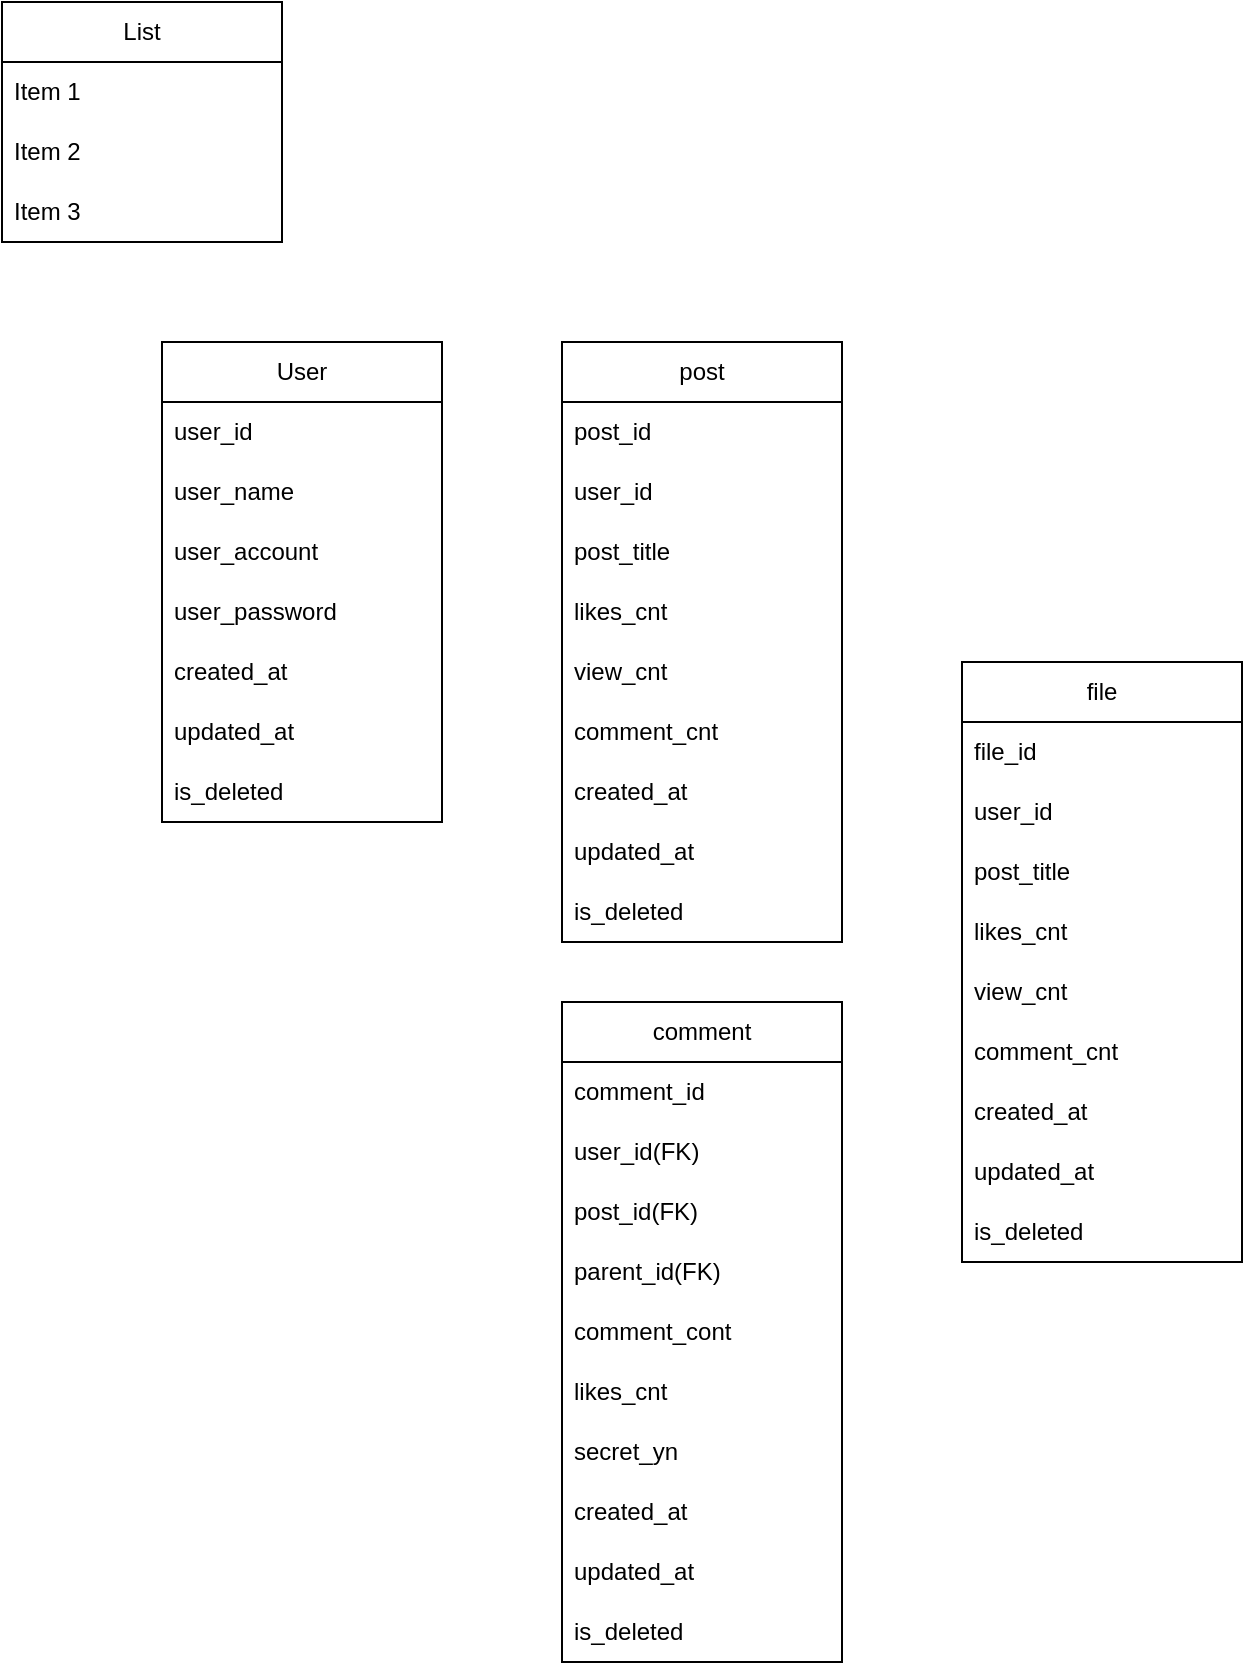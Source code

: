 <mxfile version="27.1.5">
  <diagram name="페이지-1" id="oV876oqFGTkB0m24P0QI">
    <mxGraphModel dx="1425" dy="1863" grid="1" gridSize="10" guides="1" tooltips="1" connect="1" arrows="1" fold="1" page="1" pageScale="1" pageWidth="827" pageHeight="1169" math="0" shadow="0">
      <root>
        <mxCell id="0" />
        <mxCell id="1" parent="0" />
        <mxCell id="vqc1sY70ZHmRKA6yE11s-2" value="User" style="swimlane;fontStyle=0;childLayout=stackLayout;horizontal=1;startSize=30;horizontalStack=0;resizeParent=1;resizeParentMax=0;resizeLast=0;collapsible=1;marginBottom=0;whiteSpace=wrap;html=1;" vertex="1" parent="1">
          <mxGeometry x="160" y="160" width="140" height="240" as="geometry">
            <mxRectangle x="80" y="180" width="70" height="30" as="alternateBounds" />
          </mxGeometry>
        </mxCell>
        <mxCell id="vqc1sY70ZHmRKA6yE11s-3" value="user_id" style="text;strokeColor=none;fillColor=none;align=left;verticalAlign=middle;spacingLeft=4;spacingRight=4;overflow=hidden;points=[[0,0.5],[1,0.5]];portConstraint=eastwest;rotatable=0;whiteSpace=wrap;html=1;" vertex="1" parent="vqc1sY70ZHmRKA6yE11s-2">
          <mxGeometry y="30" width="140" height="30" as="geometry" />
        </mxCell>
        <mxCell id="vqc1sY70ZHmRKA6yE11s-4" value="user_name" style="text;strokeColor=none;fillColor=none;align=left;verticalAlign=middle;spacingLeft=4;spacingRight=4;overflow=hidden;points=[[0,0.5],[1,0.5]];portConstraint=eastwest;rotatable=0;whiteSpace=wrap;html=1;" vertex="1" parent="vqc1sY70ZHmRKA6yE11s-2">
          <mxGeometry y="60" width="140" height="30" as="geometry" />
        </mxCell>
        <mxCell id="vqc1sY70ZHmRKA6yE11s-18" value="user_account" style="text;strokeColor=none;fillColor=none;align=left;verticalAlign=middle;spacingLeft=4;spacingRight=4;overflow=hidden;points=[[0,0.5],[1,0.5]];portConstraint=eastwest;rotatable=0;whiteSpace=wrap;html=1;" vertex="1" parent="vqc1sY70ZHmRKA6yE11s-2">
          <mxGeometry y="90" width="140" height="30" as="geometry" />
        </mxCell>
        <mxCell id="vqc1sY70ZHmRKA6yE11s-19" value="user_password" style="text;strokeColor=none;fillColor=none;align=left;verticalAlign=middle;spacingLeft=4;spacingRight=4;overflow=hidden;points=[[0,0.5],[1,0.5]];portConstraint=eastwest;rotatable=0;whiteSpace=wrap;html=1;" vertex="1" parent="vqc1sY70ZHmRKA6yE11s-2">
          <mxGeometry y="120" width="140" height="30" as="geometry" />
        </mxCell>
        <mxCell id="vqc1sY70ZHmRKA6yE11s-20" value="created_at" style="text;strokeColor=none;fillColor=none;align=left;verticalAlign=middle;spacingLeft=4;spacingRight=4;overflow=hidden;points=[[0,0.5],[1,0.5]];portConstraint=eastwest;rotatable=0;whiteSpace=wrap;html=1;" vertex="1" parent="vqc1sY70ZHmRKA6yE11s-2">
          <mxGeometry y="150" width="140" height="30" as="geometry" />
        </mxCell>
        <mxCell id="vqc1sY70ZHmRKA6yE11s-21" value="updated_at" style="text;strokeColor=none;fillColor=none;align=left;verticalAlign=middle;spacingLeft=4;spacingRight=4;overflow=hidden;points=[[0,0.5],[1,0.5]];portConstraint=eastwest;rotatable=0;whiteSpace=wrap;html=1;" vertex="1" parent="vqc1sY70ZHmRKA6yE11s-2">
          <mxGeometry y="180" width="140" height="30" as="geometry" />
        </mxCell>
        <mxCell id="vqc1sY70ZHmRKA6yE11s-22" value="is_deleted" style="text;strokeColor=none;fillColor=none;align=left;verticalAlign=middle;spacingLeft=4;spacingRight=4;overflow=hidden;points=[[0,0.5],[1,0.5]];portConstraint=eastwest;rotatable=0;whiteSpace=wrap;html=1;" vertex="1" parent="vqc1sY70ZHmRKA6yE11s-2">
          <mxGeometry y="210" width="140" height="30" as="geometry" />
        </mxCell>
        <mxCell id="vqc1sY70ZHmRKA6yE11s-6" value="List" style="swimlane;fontStyle=0;childLayout=stackLayout;horizontal=1;startSize=30;horizontalStack=0;resizeParent=1;resizeParentMax=0;resizeLast=0;collapsible=1;marginBottom=0;whiteSpace=wrap;html=1;" vertex="1" parent="1">
          <mxGeometry x="80" y="-10" width="140" height="120" as="geometry" />
        </mxCell>
        <mxCell id="vqc1sY70ZHmRKA6yE11s-7" value="Item 1" style="text;strokeColor=none;fillColor=none;align=left;verticalAlign=middle;spacingLeft=4;spacingRight=4;overflow=hidden;points=[[0,0.5],[1,0.5]];portConstraint=eastwest;rotatable=0;whiteSpace=wrap;html=1;" vertex="1" parent="vqc1sY70ZHmRKA6yE11s-6">
          <mxGeometry y="30" width="140" height="30" as="geometry" />
        </mxCell>
        <mxCell id="vqc1sY70ZHmRKA6yE11s-8" value="Item 2" style="text;strokeColor=none;fillColor=none;align=left;verticalAlign=middle;spacingLeft=4;spacingRight=4;overflow=hidden;points=[[0,0.5],[1,0.5]];portConstraint=eastwest;rotatable=0;whiteSpace=wrap;html=1;" vertex="1" parent="vqc1sY70ZHmRKA6yE11s-6">
          <mxGeometry y="60" width="140" height="30" as="geometry" />
        </mxCell>
        <mxCell id="vqc1sY70ZHmRKA6yE11s-9" value="Item 3" style="text;strokeColor=none;fillColor=none;align=left;verticalAlign=middle;spacingLeft=4;spacingRight=4;overflow=hidden;points=[[0,0.5],[1,0.5]];portConstraint=eastwest;rotatable=0;whiteSpace=wrap;html=1;" vertex="1" parent="vqc1sY70ZHmRKA6yE11s-6">
          <mxGeometry y="90" width="140" height="30" as="geometry" />
        </mxCell>
        <mxCell id="vqc1sY70ZHmRKA6yE11s-23" value="post" style="swimlane;fontStyle=0;childLayout=stackLayout;horizontal=1;startSize=30;horizontalStack=0;resizeParent=1;resizeParentMax=0;resizeLast=0;collapsible=1;marginBottom=0;whiteSpace=wrap;html=1;" vertex="1" parent="1">
          <mxGeometry x="360" y="160" width="140" height="300" as="geometry">
            <mxRectangle x="80" y="180" width="70" height="30" as="alternateBounds" />
          </mxGeometry>
        </mxCell>
        <mxCell id="vqc1sY70ZHmRKA6yE11s-24" value="post_id" style="text;strokeColor=none;fillColor=none;align=left;verticalAlign=middle;spacingLeft=4;spacingRight=4;overflow=hidden;points=[[0,0.5],[1,0.5]];portConstraint=eastwest;rotatable=0;whiteSpace=wrap;html=1;" vertex="1" parent="vqc1sY70ZHmRKA6yE11s-23">
          <mxGeometry y="30" width="140" height="30" as="geometry" />
        </mxCell>
        <mxCell id="vqc1sY70ZHmRKA6yE11s-41" value="user_id" style="text;strokeColor=none;fillColor=none;align=left;verticalAlign=middle;spacingLeft=4;spacingRight=4;overflow=hidden;points=[[0,0.5],[1,0.5]];portConstraint=eastwest;rotatable=0;whiteSpace=wrap;html=1;" vertex="1" parent="vqc1sY70ZHmRKA6yE11s-23">
          <mxGeometry y="60" width="140" height="30" as="geometry" />
        </mxCell>
        <mxCell id="vqc1sY70ZHmRKA6yE11s-25" value="post_title" style="text;strokeColor=none;fillColor=none;align=left;verticalAlign=middle;spacingLeft=4;spacingRight=4;overflow=hidden;points=[[0,0.5],[1,0.5]];portConstraint=eastwest;rotatable=0;whiteSpace=wrap;html=1;" vertex="1" parent="vqc1sY70ZHmRKA6yE11s-23">
          <mxGeometry y="90" width="140" height="30" as="geometry" />
        </mxCell>
        <mxCell id="vqc1sY70ZHmRKA6yE11s-26" value="likes_cnt" style="text;strokeColor=none;fillColor=none;align=left;verticalAlign=middle;spacingLeft=4;spacingRight=4;overflow=hidden;points=[[0,0.5],[1,0.5]];portConstraint=eastwest;rotatable=0;whiteSpace=wrap;html=1;" vertex="1" parent="vqc1sY70ZHmRKA6yE11s-23">
          <mxGeometry y="120" width="140" height="30" as="geometry" />
        </mxCell>
        <mxCell id="vqc1sY70ZHmRKA6yE11s-27" value="view_cnt" style="text;strokeColor=none;fillColor=none;align=left;verticalAlign=middle;spacingLeft=4;spacingRight=4;overflow=hidden;points=[[0,0.5],[1,0.5]];portConstraint=eastwest;rotatable=0;whiteSpace=wrap;html=1;" vertex="1" parent="vqc1sY70ZHmRKA6yE11s-23">
          <mxGeometry y="150" width="140" height="30" as="geometry" />
        </mxCell>
        <mxCell id="vqc1sY70ZHmRKA6yE11s-28" value="comment_cnt" style="text;strokeColor=none;fillColor=none;align=left;verticalAlign=middle;spacingLeft=4;spacingRight=4;overflow=hidden;points=[[0,0.5],[1,0.5]];portConstraint=eastwest;rotatable=0;whiteSpace=wrap;html=1;" vertex="1" parent="vqc1sY70ZHmRKA6yE11s-23">
          <mxGeometry y="180" width="140" height="30" as="geometry" />
        </mxCell>
        <mxCell id="vqc1sY70ZHmRKA6yE11s-29" value="created_at" style="text;strokeColor=none;fillColor=none;align=left;verticalAlign=middle;spacingLeft=4;spacingRight=4;overflow=hidden;points=[[0,0.5],[1,0.5]];portConstraint=eastwest;rotatable=0;whiteSpace=wrap;html=1;" vertex="1" parent="vqc1sY70ZHmRKA6yE11s-23">
          <mxGeometry y="210" width="140" height="30" as="geometry" />
        </mxCell>
        <mxCell id="vqc1sY70ZHmRKA6yE11s-31" value="updated_at" style="text;strokeColor=none;fillColor=none;align=left;verticalAlign=middle;spacingLeft=4;spacingRight=4;overflow=hidden;points=[[0,0.5],[1,0.5]];portConstraint=eastwest;rotatable=0;whiteSpace=wrap;html=1;" vertex="1" parent="vqc1sY70ZHmRKA6yE11s-23">
          <mxGeometry y="240" width="140" height="30" as="geometry" />
        </mxCell>
        <mxCell id="vqc1sY70ZHmRKA6yE11s-30" value="is_deleted" style="text;strokeColor=none;fillColor=none;align=left;verticalAlign=middle;spacingLeft=4;spacingRight=4;overflow=hidden;points=[[0,0.5],[1,0.5]];portConstraint=eastwest;rotatable=0;whiteSpace=wrap;html=1;" vertex="1" parent="vqc1sY70ZHmRKA6yE11s-23">
          <mxGeometry y="270" width="140" height="30" as="geometry" />
        </mxCell>
        <mxCell id="vqc1sY70ZHmRKA6yE11s-32" value="comment" style="swimlane;fontStyle=0;childLayout=stackLayout;horizontal=1;startSize=30;horizontalStack=0;resizeParent=1;resizeParentMax=0;resizeLast=0;collapsible=1;marginBottom=0;whiteSpace=wrap;html=1;" vertex="1" parent="1">
          <mxGeometry x="360" y="490" width="140" height="330" as="geometry">
            <mxRectangle x="80" y="180" width="70" height="30" as="alternateBounds" />
          </mxGeometry>
        </mxCell>
        <mxCell id="vqc1sY70ZHmRKA6yE11s-33" value="comment_id" style="text;strokeColor=none;fillColor=none;align=left;verticalAlign=middle;spacingLeft=4;spacingRight=4;overflow=hidden;points=[[0,0.5],[1,0.5]];portConstraint=eastwest;rotatable=0;whiteSpace=wrap;html=1;" vertex="1" parent="vqc1sY70ZHmRKA6yE11s-32">
          <mxGeometry y="30" width="140" height="30" as="geometry" />
        </mxCell>
        <mxCell id="vqc1sY70ZHmRKA6yE11s-42" value="user_id(FK)" style="text;strokeColor=none;fillColor=none;align=left;verticalAlign=middle;spacingLeft=4;spacingRight=4;overflow=hidden;points=[[0,0.5],[1,0.5]];portConstraint=eastwest;rotatable=0;whiteSpace=wrap;html=1;" vertex="1" parent="vqc1sY70ZHmRKA6yE11s-32">
          <mxGeometry y="60" width="140" height="30" as="geometry" />
        </mxCell>
        <mxCell id="vqc1sY70ZHmRKA6yE11s-43" value="post_id(FK)" style="text;strokeColor=none;fillColor=none;align=left;verticalAlign=middle;spacingLeft=4;spacingRight=4;overflow=hidden;points=[[0,0.5],[1,0.5]];portConstraint=eastwest;rotatable=0;whiteSpace=wrap;html=1;" vertex="1" parent="vqc1sY70ZHmRKA6yE11s-32">
          <mxGeometry y="90" width="140" height="30" as="geometry" />
        </mxCell>
        <mxCell id="vqc1sY70ZHmRKA6yE11s-44" value="parent_id(FK)" style="text;strokeColor=none;fillColor=none;align=left;verticalAlign=middle;spacingLeft=4;spacingRight=4;overflow=hidden;points=[[0,0.5],[1,0.5]];portConstraint=eastwest;rotatable=0;whiteSpace=wrap;html=1;" vertex="1" parent="vqc1sY70ZHmRKA6yE11s-32">
          <mxGeometry y="120" width="140" height="30" as="geometry" />
        </mxCell>
        <mxCell id="vqc1sY70ZHmRKA6yE11s-34" value="comment_cont" style="text;strokeColor=none;fillColor=none;align=left;verticalAlign=middle;spacingLeft=4;spacingRight=4;overflow=hidden;points=[[0,0.5],[1,0.5]];portConstraint=eastwest;rotatable=0;whiteSpace=wrap;html=1;" vertex="1" parent="vqc1sY70ZHmRKA6yE11s-32">
          <mxGeometry y="150" width="140" height="30" as="geometry" />
        </mxCell>
        <mxCell id="vqc1sY70ZHmRKA6yE11s-35" value="likes_cnt" style="text;strokeColor=none;fillColor=none;align=left;verticalAlign=middle;spacingLeft=4;spacingRight=4;overflow=hidden;points=[[0,0.5],[1,0.5]];portConstraint=eastwest;rotatable=0;whiteSpace=wrap;html=1;" vertex="1" parent="vqc1sY70ZHmRKA6yE11s-32">
          <mxGeometry y="180" width="140" height="30" as="geometry" />
        </mxCell>
        <mxCell id="vqc1sY70ZHmRKA6yE11s-37" value="secret_yn" style="text;strokeColor=none;fillColor=none;align=left;verticalAlign=middle;spacingLeft=4;spacingRight=4;overflow=hidden;points=[[0,0.5],[1,0.5]];portConstraint=eastwest;rotatable=0;whiteSpace=wrap;html=1;" vertex="1" parent="vqc1sY70ZHmRKA6yE11s-32">
          <mxGeometry y="210" width="140" height="30" as="geometry" />
        </mxCell>
        <mxCell id="vqc1sY70ZHmRKA6yE11s-38" value="created_at" style="text;strokeColor=none;fillColor=none;align=left;verticalAlign=middle;spacingLeft=4;spacingRight=4;overflow=hidden;points=[[0,0.5],[1,0.5]];portConstraint=eastwest;rotatable=0;whiteSpace=wrap;html=1;" vertex="1" parent="vqc1sY70ZHmRKA6yE11s-32">
          <mxGeometry y="240" width="140" height="30" as="geometry" />
        </mxCell>
        <mxCell id="vqc1sY70ZHmRKA6yE11s-39" value="updated_at" style="text;strokeColor=none;fillColor=none;align=left;verticalAlign=middle;spacingLeft=4;spacingRight=4;overflow=hidden;points=[[0,0.5],[1,0.5]];portConstraint=eastwest;rotatable=0;whiteSpace=wrap;html=1;" vertex="1" parent="vqc1sY70ZHmRKA6yE11s-32">
          <mxGeometry y="270" width="140" height="30" as="geometry" />
        </mxCell>
        <mxCell id="vqc1sY70ZHmRKA6yE11s-40" value="is_deleted" style="text;strokeColor=none;fillColor=none;align=left;verticalAlign=middle;spacingLeft=4;spacingRight=4;overflow=hidden;points=[[0,0.5],[1,0.5]];portConstraint=eastwest;rotatable=0;whiteSpace=wrap;html=1;" vertex="1" parent="vqc1sY70ZHmRKA6yE11s-32">
          <mxGeometry y="300" width="140" height="30" as="geometry" />
        </mxCell>
        <mxCell id="vqc1sY70ZHmRKA6yE11s-45" value="file" style="swimlane;fontStyle=0;childLayout=stackLayout;horizontal=1;startSize=30;horizontalStack=0;resizeParent=1;resizeParentMax=0;resizeLast=0;collapsible=1;marginBottom=0;whiteSpace=wrap;html=1;" vertex="1" parent="1">
          <mxGeometry x="560" y="320" width="140" height="300" as="geometry">
            <mxRectangle x="80" y="180" width="70" height="30" as="alternateBounds" />
          </mxGeometry>
        </mxCell>
        <mxCell id="vqc1sY70ZHmRKA6yE11s-46" value="file_id" style="text;strokeColor=none;fillColor=none;align=left;verticalAlign=middle;spacingLeft=4;spacingRight=4;overflow=hidden;points=[[0,0.5],[1,0.5]];portConstraint=eastwest;rotatable=0;whiteSpace=wrap;html=1;" vertex="1" parent="vqc1sY70ZHmRKA6yE11s-45">
          <mxGeometry y="30" width="140" height="30" as="geometry" />
        </mxCell>
        <mxCell id="vqc1sY70ZHmRKA6yE11s-47" value="user_id" style="text;strokeColor=none;fillColor=none;align=left;verticalAlign=middle;spacingLeft=4;spacingRight=4;overflow=hidden;points=[[0,0.5],[1,0.5]];portConstraint=eastwest;rotatable=0;whiteSpace=wrap;html=1;" vertex="1" parent="vqc1sY70ZHmRKA6yE11s-45">
          <mxGeometry y="60" width="140" height="30" as="geometry" />
        </mxCell>
        <mxCell id="vqc1sY70ZHmRKA6yE11s-48" value="post_title" style="text;strokeColor=none;fillColor=none;align=left;verticalAlign=middle;spacingLeft=4;spacingRight=4;overflow=hidden;points=[[0,0.5],[1,0.5]];portConstraint=eastwest;rotatable=0;whiteSpace=wrap;html=1;" vertex="1" parent="vqc1sY70ZHmRKA6yE11s-45">
          <mxGeometry y="90" width="140" height="30" as="geometry" />
        </mxCell>
        <mxCell id="vqc1sY70ZHmRKA6yE11s-49" value="likes_cnt" style="text;strokeColor=none;fillColor=none;align=left;verticalAlign=middle;spacingLeft=4;spacingRight=4;overflow=hidden;points=[[0,0.5],[1,0.5]];portConstraint=eastwest;rotatable=0;whiteSpace=wrap;html=1;" vertex="1" parent="vqc1sY70ZHmRKA6yE11s-45">
          <mxGeometry y="120" width="140" height="30" as="geometry" />
        </mxCell>
        <mxCell id="vqc1sY70ZHmRKA6yE11s-50" value="view_cnt" style="text;strokeColor=none;fillColor=none;align=left;verticalAlign=middle;spacingLeft=4;spacingRight=4;overflow=hidden;points=[[0,0.5],[1,0.5]];portConstraint=eastwest;rotatable=0;whiteSpace=wrap;html=1;" vertex="1" parent="vqc1sY70ZHmRKA6yE11s-45">
          <mxGeometry y="150" width="140" height="30" as="geometry" />
        </mxCell>
        <mxCell id="vqc1sY70ZHmRKA6yE11s-51" value="comment_cnt" style="text;strokeColor=none;fillColor=none;align=left;verticalAlign=middle;spacingLeft=4;spacingRight=4;overflow=hidden;points=[[0,0.5],[1,0.5]];portConstraint=eastwest;rotatable=0;whiteSpace=wrap;html=1;" vertex="1" parent="vqc1sY70ZHmRKA6yE11s-45">
          <mxGeometry y="180" width="140" height="30" as="geometry" />
        </mxCell>
        <mxCell id="vqc1sY70ZHmRKA6yE11s-52" value="created_at" style="text;strokeColor=none;fillColor=none;align=left;verticalAlign=middle;spacingLeft=4;spacingRight=4;overflow=hidden;points=[[0,0.5],[1,0.5]];portConstraint=eastwest;rotatable=0;whiteSpace=wrap;html=1;" vertex="1" parent="vqc1sY70ZHmRKA6yE11s-45">
          <mxGeometry y="210" width="140" height="30" as="geometry" />
        </mxCell>
        <mxCell id="vqc1sY70ZHmRKA6yE11s-53" value="updated_at" style="text;strokeColor=none;fillColor=none;align=left;verticalAlign=middle;spacingLeft=4;spacingRight=4;overflow=hidden;points=[[0,0.5],[1,0.5]];portConstraint=eastwest;rotatable=0;whiteSpace=wrap;html=1;" vertex="1" parent="vqc1sY70ZHmRKA6yE11s-45">
          <mxGeometry y="240" width="140" height="30" as="geometry" />
        </mxCell>
        <mxCell id="vqc1sY70ZHmRKA6yE11s-54" value="is_deleted" style="text;strokeColor=none;fillColor=none;align=left;verticalAlign=middle;spacingLeft=4;spacingRight=4;overflow=hidden;points=[[0,0.5],[1,0.5]];portConstraint=eastwest;rotatable=0;whiteSpace=wrap;html=1;" vertex="1" parent="vqc1sY70ZHmRKA6yE11s-45">
          <mxGeometry y="270" width="140" height="30" as="geometry" />
        </mxCell>
      </root>
    </mxGraphModel>
  </diagram>
</mxfile>
